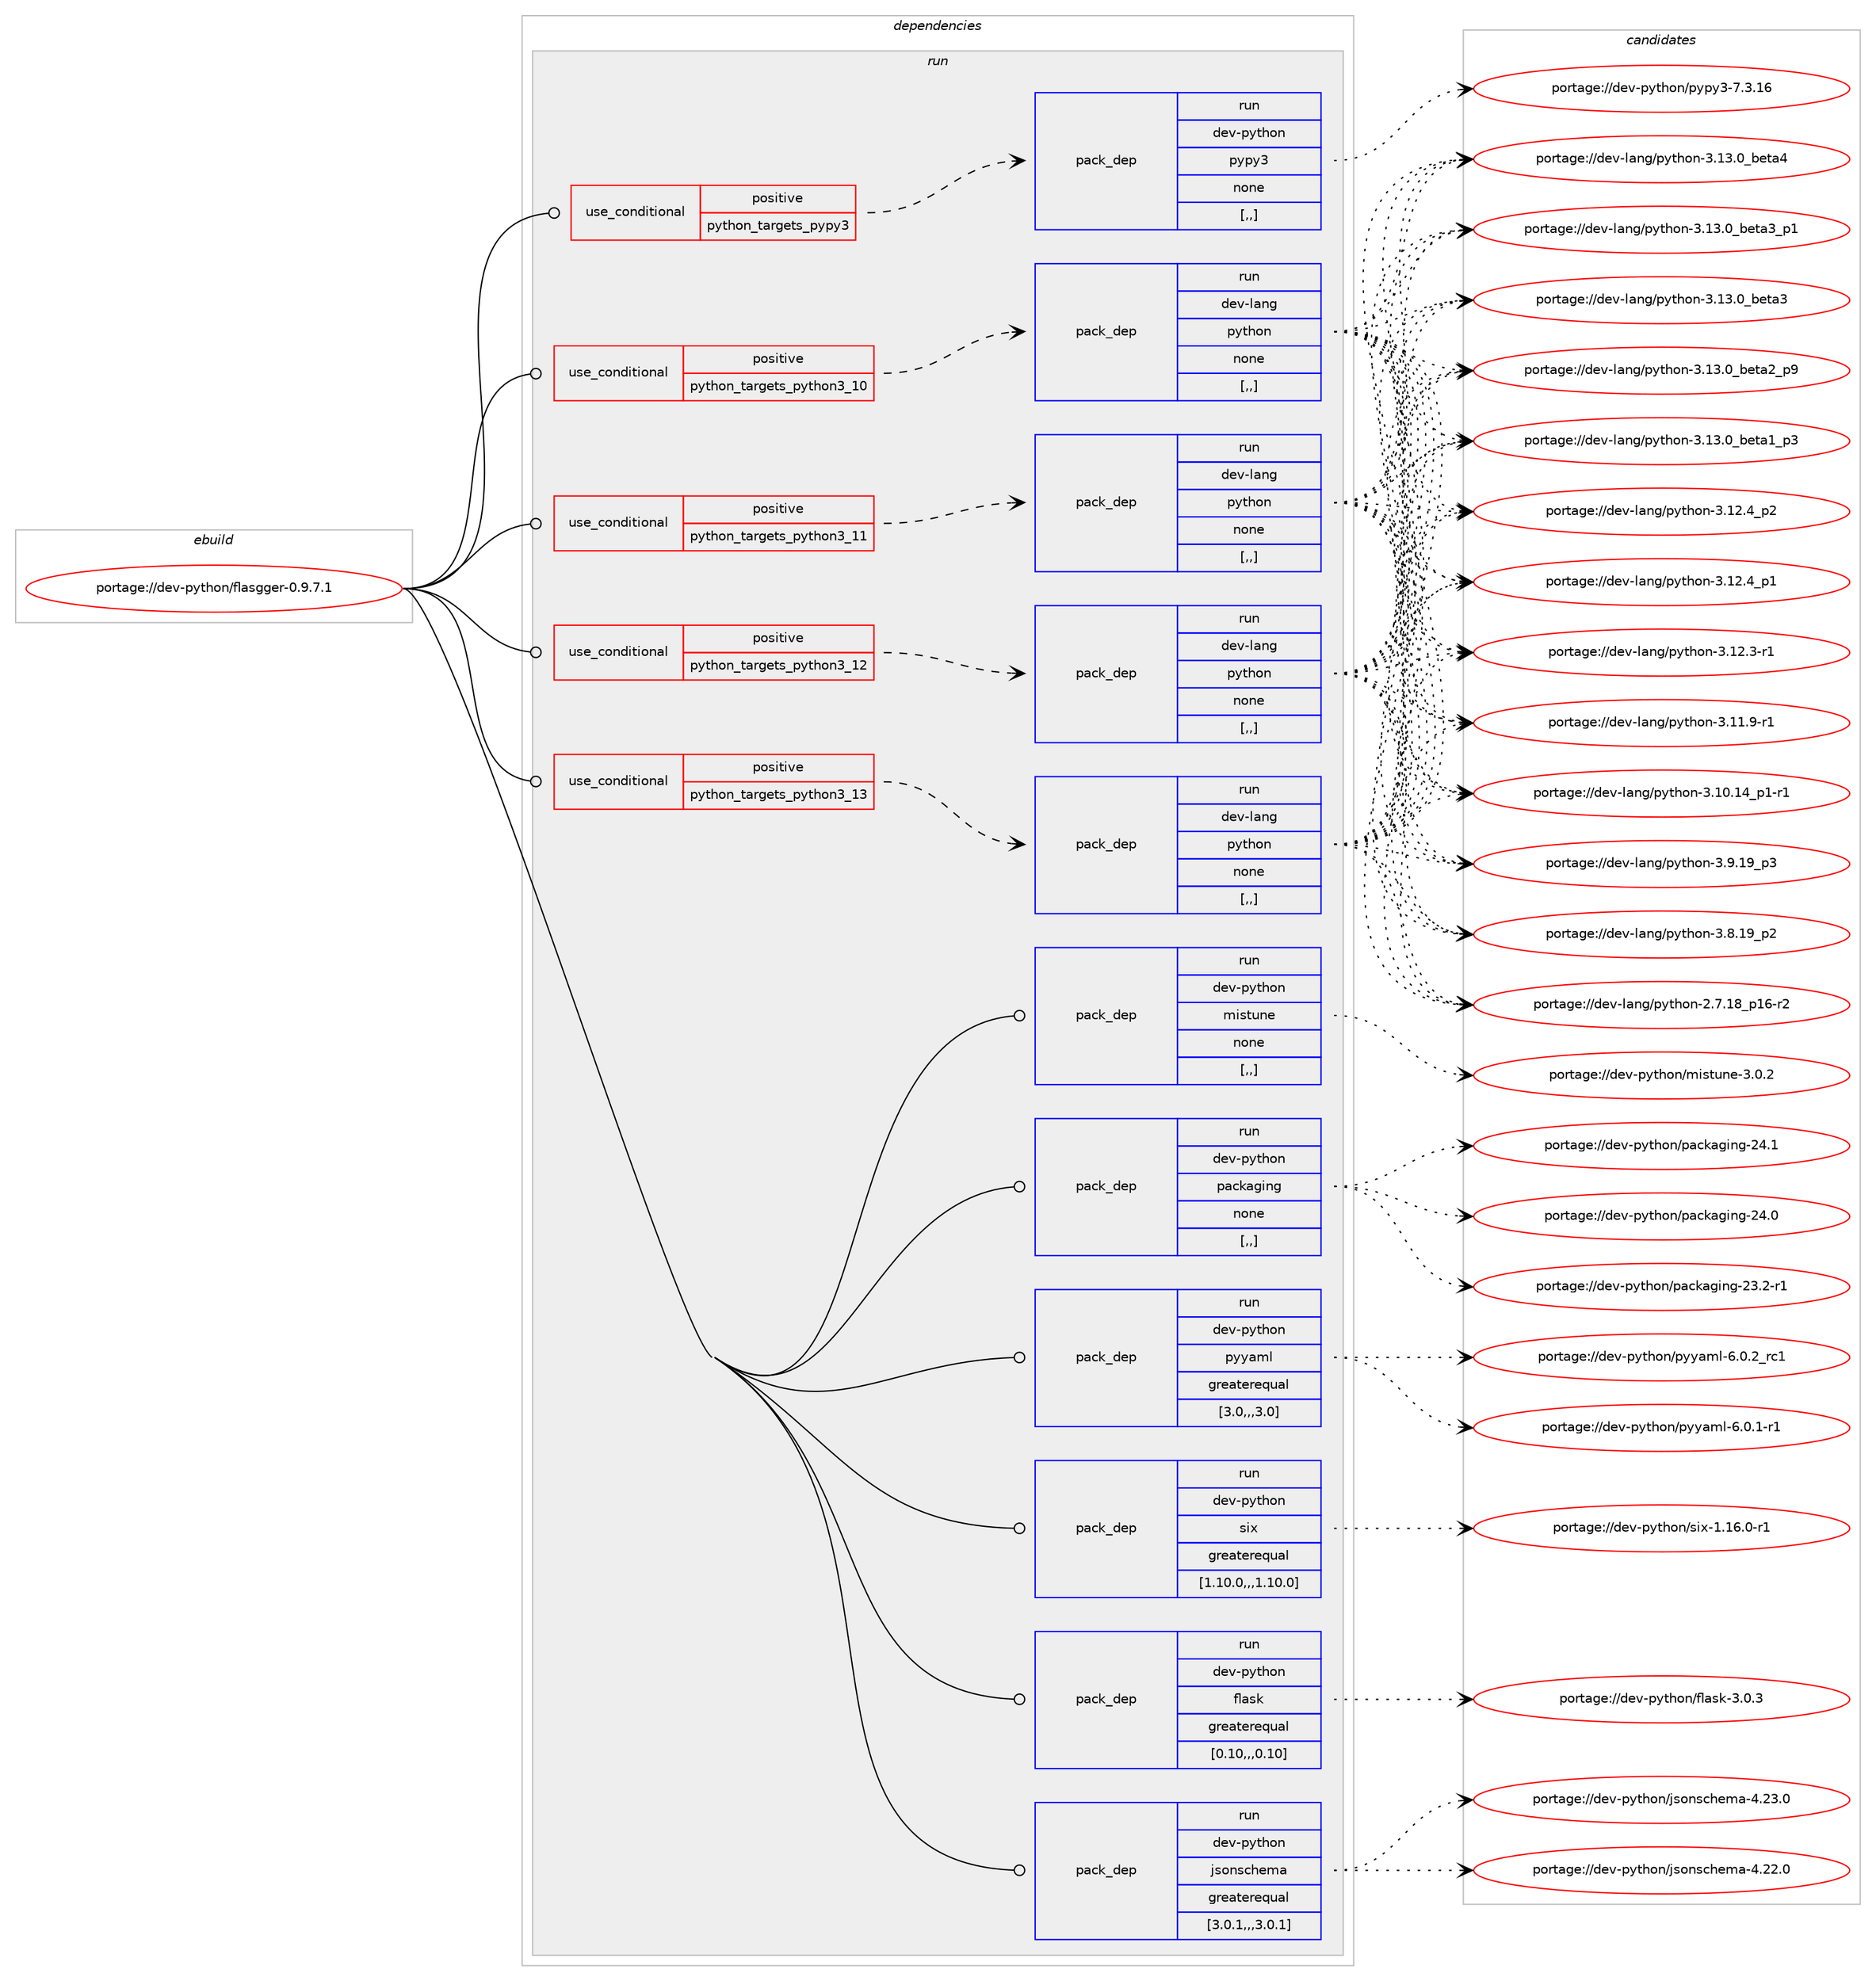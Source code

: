 digraph prolog {

# *************
# Graph options
# *************

newrank=true;
concentrate=true;
compound=true;
graph [rankdir=LR,fontname=Helvetica,fontsize=10,ranksep=1.5];#, ranksep=2.5, nodesep=0.2];
edge  [arrowhead=vee];
node  [fontname=Helvetica,fontsize=10];

# **********
# The ebuild
# **********

subgraph cluster_leftcol {
color=gray;
label=<<i>ebuild</i>>;
id [label="portage://dev-python/flasgger-0.9.7.1", color=red, width=4, href="../dev-python/flasgger-0.9.7.1.svg"];
}

# ****************
# The dependencies
# ****************

subgraph cluster_midcol {
color=gray;
label=<<i>dependencies</i>>;
subgraph cluster_compile {
fillcolor="#eeeeee";
style=filled;
label=<<i>compile</i>>;
}
subgraph cluster_compileandrun {
fillcolor="#eeeeee";
style=filled;
label=<<i>compile and run</i>>;
}
subgraph cluster_run {
fillcolor="#eeeeee";
style=filled;
label=<<i>run</i>>;
subgraph cond33034 {
dependency146903 [label=<<TABLE BORDER="0" CELLBORDER="1" CELLSPACING="0" CELLPADDING="4"><TR><TD ROWSPAN="3" CELLPADDING="10">use_conditional</TD></TR><TR><TD>positive</TD></TR><TR><TD>python_targets_pypy3</TD></TR></TABLE>>, shape=none, color=red];
subgraph pack112616 {
dependency146904 [label=<<TABLE BORDER="0" CELLBORDER="1" CELLSPACING="0" CELLPADDING="4" WIDTH="220"><TR><TD ROWSPAN="6" CELLPADDING="30">pack_dep</TD></TR><TR><TD WIDTH="110">run</TD></TR><TR><TD>dev-python</TD></TR><TR><TD>pypy3</TD></TR><TR><TD>none</TD></TR><TR><TD>[,,]</TD></TR></TABLE>>, shape=none, color=blue];
}
dependency146903:e -> dependency146904:w [weight=20,style="dashed",arrowhead="vee"];
}
id:e -> dependency146903:w [weight=20,style="solid",arrowhead="odot"];
subgraph cond33035 {
dependency146905 [label=<<TABLE BORDER="0" CELLBORDER="1" CELLSPACING="0" CELLPADDING="4"><TR><TD ROWSPAN="3" CELLPADDING="10">use_conditional</TD></TR><TR><TD>positive</TD></TR><TR><TD>python_targets_python3_10</TD></TR></TABLE>>, shape=none, color=red];
subgraph pack112617 {
dependency146906 [label=<<TABLE BORDER="0" CELLBORDER="1" CELLSPACING="0" CELLPADDING="4" WIDTH="220"><TR><TD ROWSPAN="6" CELLPADDING="30">pack_dep</TD></TR><TR><TD WIDTH="110">run</TD></TR><TR><TD>dev-lang</TD></TR><TR><TD>python</TD></TR><TR><TD>none</TD></TR><TR><TD>[,,]</TD></TR></TABLE>>, shape=none, color=blue];
}
dependency146905:e -> dependency146906:w [weight=20,style="dashed",arrowhead="vee"];
}
id:e -> dependency146905:w [weight=20,style="solid",arrowhead="odot"];
subgraph cond33036 {
dependency146907 [label=<<TABLE BORDER="0" CELLBORDER="1" CELLSPACING="0" CELLPADDING="4"><TR><TD ROWSPAN="3" CELLPADDING="10">use_conditional</TD></TR><TR><TD>positive</TD></TR><TR><TD>python_targets_python3_11</TD></TR></TABLE>>, shape=none, color=red];
subgraph pack112618 {
dependency146908 [label=<<TABLE BORDER="0" CELLBORDER="1" CELLSPACING="0" CELLPADDING="4" WIDTH="220"><TR><TD ROWSPAN="6" CELLPADDING="30">pack_dep</TD></TR><TR><TD WIDTH="110">run</TD></TR><TR><TD>dev-lang</TD></TR><TR><TD>python</TD></TR><TR><TD>none</TD></TR><TR><TD>[,,]</TD></TR></TABLE>>, shape=none, color=blue];
}
dependency146907:e -> dependency146908:w [weight=20,style="dashed",arrowhead="vee"];
}
id:e -> dependency146907:w [weight=20,style="solid",arrowhead="odot"];
subgraph cond33037 {
dependency146909 [label=<<TABLE BORDER="0" CELLBORDER="1" CELLSPACING="0" CELLPADDING="4"><TR><TD ROWSPAN="3" CELLPADDING="10">use_conditional</TD></TR><TR><TD>positive</TD></TR><TR><TD>python_targets_python3_12</TD></TR></TABLE>>, shape=none, color=red];
subgraph pack112619 {
dependency146910 [label=<<TABLE BORDER="0" CELLBORDER="1" CELLSPACING="0" CELLPADDING="4" WIDTH="220"><TR><TD ROWSPAN="6" CELLPADDING="30">pack_dep</TD></TR><TR><TD WIDTH="110">run</TD></TR><TR><TD>dev-lang</TD></TR><TR><TD>python</TD></TR><TR><TD>none</TD></TR><TR><TD>[,,]</TD></TR></TABLE>>, shape=none, color=blue];
}
dependency146909:e -> dependency146910:w [weight=20,style="dashed",arrowhead="vee"];
}
id:e -> dependency146909:w [weight=20,style="solid",arrowhead="odot"];
subgraph cond33038 {
dependency146911 [label=<<TABLE BORDER="0" CELLBORDER="1" CELLSPACING="0" CELLPADDING="4"><TR><TD ROWSPAN="3" CELLPADDING="10">use_conditional</TD></TR><TR><TD>positive</TD></TR><TR><TD>python_targets_python3_13</TD></TR></TABLE>>, shape=none, color=red];
subgraph pack112620 {
dependency146912 [label=<<TABLE BORDER="0" CELLBORDER="1" CELLSPACING="0" CELLPADDING="4" WIDTH="220"><TR><TD ROWSPAN="6" CELLPADDING="30">pack_dep</TD></TR><TR><TD WIDTH="110">run</TD></TR><TR><TD>dev-lang</TD></TR><TR><TD>python</TD></TR><TR><TD>none</TD></TR><TR><TD>[,,]</TD></TR></TABLE>>, shape=none, color=blue];
}
dependency146911:e -> dependency146912:w [weight=20,style="dashed",arrowhead="vee"];
}
id:e -> dependency146911:w [weight=20,style="solid",arrowhead="odot"];
subgraph pack112621 {
dependency146913 [label=<<TABLE BORDER="0" CELLBORDER="1" CELLSPACING="0" CELLPADDING="4" WIDTH="220"><TR><TD ROWSPAN="6" CELLPADDING="30">pack_dep</TD></TR><TR><TD WIDTH="110">run</TD></TR><TR><TD>dev-python</TD></TR><TR><TD>flask</TD></TR><TR><TD>greaterequal</TD></TR><TR><TD>[0.10,,,0.10]</TD></TR></TABLE>>, shape=none, color=blue];
}
id:e -> dependency146913:w [weight=20,style="solid",arrowhead="odot"];
subgraph pack112622 {
dependency146914 [label=<<TABLE BORDER="0" CELLBORDER="1" CELLSPACING="0" CELLPADDING="4" WIDTH="220"><TR><TD ROWSPAN="6" CELLPADDING="30">pack_dep</TD></TR><TR><TD WIDTH="110">run</TD></TR><TR><TD>dev-python</TD></TR><TR><TD>jsonschema</TD></TR><TR><TD>greaterequal</TD></TR><TR><TD>[3.0.1,,,3.0.1]</TD></TR></TABLE>>, shape=none, color=blue];
}
id:e -> dependency146914:w [weight=20,style="solid",arrowhead="odot"];
subgraph pack112623 {
dependency146915 [label=<<TABLE BORDER="0" CELLBORDER="1" CELLSPACING="0" CELLPADDING="4" WIDTH="220"><TR><TD ROWSPAN="6" CELLPADDING="30">pack_dep</TD></TR><TR><TD WIDTH="110">run</TD></TR><TR><TD>dev-python</TD></TR><TR><TD>mistune</TD></TR><TR><TD>none</TD></TR><TR><TD>[,,]</TD></TR></TABLE>>, shape=none, color=blue];
}
id:e -> dependency146915:w [weight=20,style="solid",arrowhead="odot"];
subgraph pack112624 {
dependency146916 [label=<<TABLE BORDER="0" CELLBORDER="1" CELLSPACING="0" CELLPADDING="4" WIDTH="220"><TR><TD ROWSPAN="6" CELLPADDING="30">pack_dep</TD></TR><TR><TD WIDTH="110">run</TD></TR><TR><TD>dev-python</TD></TR><TR><TD>packaging</TD></TR><TR><TD>none</TD></TR><TR><TD>[,,]</TD></TR></TABLE>>, shape=none, color=blue];
}
id:e -> dependency146916:w [weight=20,style="solid",arrowhead="odot"];
subgraph pack112625 {
dependency146917 [label=<<TABLE BORDER="0" CELLBORDER="1" CELLSPACING="0" CELLPADDING="4" WIDTH="220"><TR><TD ROWSPAN="6" CELLPADDING="30">pack_dep</TD></TR><TR><TD WIDTH="110">run</TD></TR><TR><TD>dev-python</TD></TR><TR><TD>pyyaml</TD></TR><TR><TD>greaterequal</TD></TR><TR><TD>[3.0,,,3.0]</TD></TR></TABLE>>, shape=none, color=blue];
}
id:e -> dependency146917:w [weight=20,style="solid",arrowhead="odot"];
subgraph pack112626 {
dependency146918 [label=<<TABLE BORDER="0" CELLBORDER="1" CELLSPACING="0" CELLPADDING="4" WIDTH="220"><TR><TD ROWSPAN="6" CELLPADDING="30">pack_dep</TD></TR><TR><TD WIDTH="110">run</TD></TR><TR><TD>dev-python</TD></TR><TR><TD>six</TD></TR><TR><TD>greaterequal</TD></TR><TR><TD>[1.10.0,,,1.10.0]</TD></TR></TABLE>>, shape=none, color=blue];
}
id:e -> dependency146918:w [weight=20,style="solid",arrowhead="odot"];
}
}

# **************
# The candidates
# **************

subgraph cluster_choices {
rank=same;
color=gray;
label=<<i>candidates</i>>;

subgraph choice112616 {
color=black;
nodesep=1;
choice10010111845112121116104111110471121211121215145554651464954 [label="portage://dev-python/pypy3-7.3.16", color=red, width=4,href="../dev-python/pypy3-7.3.16.svg"];
dependency146904:e -> choice10010111845112121116104111110471121211121215145554651464954:w [style=dotted,weight="100"];
}
subgraph choice112617 {
color=black;
nodesep=1;
choice1001011184510897110103471121211161041111104551464951464895981011169752 [label="portage://dev-lang/python-3.13.0_beta4", color=red, width=4,href="../dev-lang/python-3.13.0_beta4.svg"];
choice10010111845108971101034711212111610411111045514649514648959810111697519511249 [label="portage://dev-lang/python-3.13.0_beta3_p1", color=red, width=4,href="../dev-lang/python-3.13.0_beta3_p1.svg"];
choice1001011184510897110103471121211161041111104551464951464895981011169751 [label="portage://dev-lang/python-3.13.0_beta3", color=red, width=4,href="../dev-lang/python-3.13.0_beta3.svg"];
choice10010111845108971101034711212111610411111045514649514648959810111697509511257 [label="portage://dev-lang/python-3.13.0_beta2_p9", color=red, width=4,href="../dev-lang/python-3.13.0_beta2_p9.svg"];
choice10010111845108971101034711212111610411111045514649514648959810111697499511251 [label="portage://dev-lang/python-3.13.0_beta1_p3", color=red, width=4,href="../dev-lang/python-3.13.0_beta1_p3.svg"];
choice100101118451089711010347112121116104111110455146495046529511250 [label="portage://dev-lang/python-3.12.4_p2", color=red, width=4,href="../dev-lang/python-3.12.4_p2.svg"];
choice100101118451089711010347112121116104111110455146495046529511249 [label="portage://dev-lang/python-3.12.4_p1", color=red, width=4,href="../dev-lang/python-3.12.4_p1.svg"];
choice100101118451089711010347112121116104111110455146495046514511449 [label="portage://dev-lang/python-3.12.3-r1", color=red, width=4,href="../dev-lang/python-3.12.3-r1.svg"];
choice100101118451089711010347112121116104111110455146494946574511449 [label="portage://dev-lang/python-3.11.9-r1", color=red, width=4,href="../dev-lang/python-3.11.9-r1.svg"];
choice100101118451089711010347112121116104111110455146494846495295112494511449 [label="portage://dev-lang/python-3.10.14_p1-r1", color=red, width=4,href="../dev-lang/python-3.10.14_p1-r1.svg"];
choice100101118451089711010347112121116104111110455146574649579511251 [label="portage://dev-lang/python-3.9.19_p3", color=red, width=4,href="../dev-lang/python-3.9.19_p3.svg"];
choice100101118451089711010347112121116104111110455146564649579511250 [label="portage://dev-lang/python-3.8.19_p2", color=red, width=4,href="../dev-lang/python-3.8.19_p2.svg"];
choice100101118451089711010347112121116104111110455046554649569511249544511450 [label="portage://dev-lang/python-2.7.18_p16-r2", color=red, width=4,href="../dev-lang/python-2.7.18_p16-r2.svg"];
dependency146906:e -> choice1001011184510897110103471121211161041111104551464951464895981011169752:w [style=dotted,weight="100"];
dependency146906:e -> choice10010111845108971101034711212111610411111045514649514648959810111697519511249:w [style=dotted,weight="100"];
dependency146906:e -> choice1001011184510897110103471121211161041111104551464951464895981011169751:w [style=dotted,weight="100"];
dependency146906:e -> choice10010111845108971101034711212111610411111045514649514648959810111697509511257:w [style=dotted,weight="100"];
dependency146906:e -> choice10010111845108971101034711212111610411111045514649514648959810111697499511251:w [style=dotted,weight="100"];
dependency146906:e -> choice100101118451089711010347112121116104111110455146495046529511250:w [style=dotted,weight="100"];
dependency146906:e -> choice100101118451089711010347112121116104111110455146495046529511249:w [style=dotted,weight="100"];
dependency146906:e -> choice100101118451089711010347112121116104111110455146495046514511449:w [style=dotted,weight="100"];
dependency146906:e -> choice100101118451089711010347112121116104111110455146494946574511449:w [style=dotted,weight="100"];
dependency146906:e -> choice100101118451089711010347112121116104111110455146494846495295112494511449:w [style=dotted,weight="100"];
dependency146906:e -> choice100101118451089711010347112121116104111110455146574649579511251:w [style=dotted,weight="100"];
dependency146906:e -> choice100101118451089711010347112121116104111110455146564649579511250:w [style=dotted,weight="100"];
dependency146906:e -> choice100101118451089711010347112121116104111110455046554649569511249544511450:w [style=dotted,weight="100"];
}
subgraph choice112618 {
color=black;
nodesep=1;
choice1001011184510897110103471121211161041111104551464951464895981011169752 [label="portage://dev-lang/python-3.13.0_beta4", color=red, width=4,href="../dev-lang/python-3.13.0_beta4.svg"];
choice10010111845108971101034711212111610411111045514649514648959810111697519511249 [label="portage://dev-lang/python-3.13.0_beta3_p1", color=red, width=4,href="../dev-lang/python-3.13.0_beta3_p1.svg"];
choice1001011184510897110103471121211161041111104551464951464895981011169751 [label="portage://dev-lang/python-3.13.0_beta3", color=red, width=4,href="../dev-lang/python-3.13.0_beta3.svg"];
choice10010111845108971101034711212111610411111045514649514648959810111697509511257 [label="portage://dev-lang/python-3.13.0_beta2_p9", color=red, width=4,href="../dev-lang/python-3.13.0_beta2_p9.svg"];
choice10010111845108971101034711212111610411111045514649514648959810111697499511251 [label="portage://dev-lang/python-3.13.0_beta1_p3", color=red, width=4,href="../dev-lang/python-3.13.0_beta1_p3.svg"];
choice100101118451089711010347112121116104111110455146495046529511250 [label="portage://dev-lang/python-3.12.4_p2", color=red, width=4,href="../dev-lang/python-3.12.4_p2.svg"];
choice100101118451089711010347112121116104111110455146495046529511249 [label="portage://dev-lang/python-3.12.4_p1", color=red, width=4,href="../dev-lang/python-3.12.4_p1.svg"];
choice100101118451089711010347112121116104111110455146495046514511449 [label="portage://dev-lang/python-3.12.3-r1", color=red, width=4,href="../dev-lang/python-3.12.3-r1.svg"];
choice100101118451089711010347112121116104111110455146494946574511449 [label="portage://dev-lang/python-3.11.9-r1", color=red, width=4,href="../dev-lang/python-3.11.9-r1.svg"];
choice100101118451089711010347112121116104111110455146494846495295112494511449 [label="portage://dev-lang/python-3.10.14_p1-r1", color=red, width=4,href="../dev-lang/python-3.10.14_p1-r1.svg"];
choice100101118451089711010347112121116104111110455146574649579511251 [label="portage://dev-lang/python-3.9.19_p3", color=red, width=4,href="../dev-lang/python-3.9.19_p3.svg"];
choice100101118451089711010347112121116104111110455146564649579511250 [label="portage://dev-lang/python-3.8.19_p2", color=red, width=4,href="../dev-lang/python-3.8.19_p2.svg"];
choice100101118451089711010347112121116104111110455046554649569511249544511450 [label="portage://dev-lang/python-2.7.18_p16-r2", color=red, width=4,href="../dev-lang/python-2.7.18_p16-r2.svg"];
dependency146908:e -> choice1001011184510897110103471121211161041111104551464951464895981011169752:w [style=dotted,weight="100"];
dependency146908:e -> choice10010111845108971101034711212111610411111045514649514648959810111697519511249:w [style=dotted,weight="100"];
dependency146908:e -> choice1001011184510897110103471121211161041111104551464951464895981011169751:w [style=dotted,weight="100"];
dependency146908:e -> choice10010111845108971101034711212111610411111045514649514648959810111697509511257:w [style=dotted,weight="100"];
dependency146908:e -> choice10010111845108971101034711212111610411111045514649514648959810111697499511251:w [style=dotted,weight="100"];
dependency146908:e -> choice100101118451089711010347112121116104111110455146495046529511250:w [style=dotted,weight="100"];
dependency146908:e -> choice100101118451089711010347112121116104111110455146495046529511249:w [style=dotted,weight="100"];
dependency146908:e -> choice100101118451089711010347112121116104111110455146495046514511449:w [style=dotted,weight="100"];
dependency146908:e -> choice100101118451089711010347112121116104111110455146494946574511449:w [style=dotted,weight="100"];
dependency146908:e -> choice100101118451089711010347112121116104111110455146494846495295112494511449:w [style=dotted,weight="100"];
dependency146908:e -> choice100101118451089711010347112121116104111110455146574649579511251:w [style=dotted,weight="100"];
dependency146908:e -> choice100101118451089711010347112121116104111110455146564649579511250:w [style=dotted,weight="100"];
dependency146908:e -> choice100101118451089711010347112121116104111110455046554649569511249544511450:w [style=dotted,weight="100"];
}
subgraph choice112619 {
color=black;
nodesep=1;
choice1001011184510897110103471121211161041111104551464951464895981011169752 [label="portage://dev-lang/python-3.13.0_beta4", color=red, width=4,href="../dev-lang/python-3.13.0_beta4.svg"];
choice10010111845108971101034711212111610411111045514649514648959810111697519511249 [label="portage://dev-lang/python-3.13.0_beta3_p1", color=red, width=4,href="../dev-lang/python-3.13.0_beta3_p1.svg"];
choice1001011184510897110103471121211161041111104551464951464895981011169751 [label="portage://dev-lang/python-3.13.0_beta3", color=red, width=4,href="../dev-lang/python-3.13.0_beta3.svg"];
choice10010111845108971101034711212111610411111045514649514648959810111697509511257 [label="portage://dev-lang/python-3.13.0_beta2_p9", color=red, width=4,href="../dev-lang/python-3.13.0_beta2_p9.svg"];
choice10010111845108971101034711212111610411111045514649514648959810111697499511251 [label="portage://dev-lang/python-3.13.0_beta1_p3", color=red, width=4,href="../dev-lang/python-3.13.0_beta1_p3.svg"];
choice100101118451089711010347112121116104111110455146495046529511250 [label="portage://dev-lang/python-3.12.4_p2", color=red, width=4,href="../dev-lang/python-3.12.4_p2.svg"];
choice100101118451089711010347112121116104111110455146495046529511249 [label="portage://dev-lang/python-3.12.4_p1", color=red, width=4,href="../dev-lang/python-3.12.4_p1.svg"];
choice100101118451089711010347112121116104111110455146495046514511449 [label="portage://dev-lang/python-3.12.3-r1", color=red, width=4,href="../dev-lang/python-3.12.3-r1.svg"];
choice100101118451089711010347112121116104111110455146494946574511449 [label="portage://dev-lang/python-3.11.9-r1", color=red, width=4,href="../dev-lang/python-3.11.9-r1.svg"];
choice100101118451089711010347112121116104111110455146494846495295112494511449 [label="portage://dev-lang/python-3.10.14_p1-r1", color=red, width=4,href="../dev-lang/python-3.10.14_p1-r1.svg"];
choice100101118451089711010347112121116104111110455146574649579511251 [label="portage://dev-lang/python-3.9.19_p3", color=red, width=4,href="../dev-lang/python-3.9.19_p3.svg"];
choice100101118451089711010347112121116104111110455146564649579511250 [label="portage://dev-lang/python-3.8.19_p2", color=red, width=4,href="../dev-lang/python-3.8.19_p2.svg"];
choice100101118451089711010347112121116104111110455046554649569511249544511450 [label="portage://dev-lang/python-2.7.18_p16-r2", color=red, width=4,href="../dev-lang/python-2.7.18_p16-r2.svg"];
dependency146910:e -> choice1001011184510897110103471121211161041111104551464951464895981011169752:w [style=dotted,weight="100"];
dependency146910:e -> choice10010111845108971101034711212111610411111045514649514648959810111697519511249:w [style=dotted,weight="100"];
dependency146910:e -> choice1001011184510897110103471121211161041111104551464951464895981011169751:w [style=dotted,weight="100"];
dependency146910:e -> choice10010111845108971101034711212111610411111045514649514648959810111697509511257:w [style=dotted,weight="100"];
dependency146910:e -> choice10010111845108971101034711212111610411111045514649514648959810111697499511251:w [style=dotted,weight="100"];
dependency146910:e -> choice100101118451089711010347112121116104111110455146495046529511250:w [style=dotted,weight="100"];
dependency146910:e -> choice100101118451089711010347112121116104111110455146495046529511249:w [style=dotted,weight="100"];
dependency146910:e -> choice100101118451089711010347112121116104111110455146495046514511449:w [style=dotted,weight="100"];
dependency146910:e -> choice100101118451089711010347112121116104111110455146494946574511449:w [style=dotted,weight="100"];
dependency146910:e -> choice100101118451089711010347112121116104111110455146494846495295112494511449:w [style=dotted,weight="100"];
dependency146910:e -> choice100101118451089711010347112121116104111110455146574649579511251:w [style=dotted,weight="100"];
dependency146910:e -> choice100101118451089711010347112121116104111110455146564649579511250:w [style=dotted,weight="100"];
dependency146910:e -> choice100101118451089711010347112121116104111110455046554649569511249544511450:w [style=dotted,weight="100"];
}
subgraph choice112620 {
color=black;
nodesep=1;
choice1001011184510897110103471121211161041111104551464951464895981011169752 [label="portage://dev-lang/python-3.13.0_beta4", color=red, width=4,href="../dev-lang/python-3.13.0_beta4.svg"];
choice10010111845108971101034711212111610411111045514649514648959810111697519511249 [label="portage://dev-lang/python-3.13.0_beta3_p1", color=red, width=4,href="../dev-lang/python-3.13.0_beta3_p1.svg"];
choice1001011184510897110103471121211161041111104551464951464895981011169751 [label="portage://dev-lang/python-3.13.0_beta3", color=red, width=4,href="../dev-lang/python-3.13.0_beta3.svg"];
choice10010111845108971101034711212111610411111045514649514648959810111697509511257 [label="portage://dev-lang/python-3.13.0_beta2_p9", color=red, width=4,href="../dev-lang/python-3.13.0_beta2_p9.svg"];
choice10010111845108971101034711212111610411111045514649514648959810111697499511251 [label="portage://dev-lang/python-3.13.0_beta1_p3", color=red, width=4,href="../dev-lang/python-3.13.0_beta1_p3.svg"];
choice100101118451089711010347112121116104111110455146495046529511250 [label="portage://dev-lang/python-3.12.4_p2", color=red, width=4,href="../dev-lang/python-3.12.4_p2.svg"];
choice100101118451089711010347112121116104111110455146495046529511249 [label="portage://dev-lang/python-3.12.4_p1", color=red, width=4,href="../dev-lang/python-3.12.4_p1.svg"];
choice100101118451089711010347112121116104111110455146495046514511449 [label="portage://dev-lang/python-3.12.3-r1", color=red, width=4,href="../dev-lang/python-3.12.3-r1.svg"];
choice100101118451089711010347112121116104111110455146494946574511449 [label="portage://dev-lang/python-3.11.9-r1", color=red, width=4,href="../dev-lang/python-3.11.9-r1.svg"];
choice100101118451089711010347112121116104111110455146494846495295112494511449 [label="portage://dev-lang/python-3.10.14_p1-r1", color=red, width=4,href="../dev-lang/python-3.10.14_p1-r1.svg"];
choice100101118451089711010347112121116104111110455146574649579511251 [label="portage://dev-lang/python-3.9.19_p3", color=red, width=4,href="../dev-lang/python-3.9.19_p3.svg"];
choice100101118451089711010347112121116104111110455146564649579511250 [label="portage://dev-lang/python-3.8.19_p2", color=red, width=4,href="../dev-lang/python-3.8.19_p2.svg"];
choice100101118451089711010347112121116104111110455046554649569511249544511450 [label="portage://dev-lang/python-2.7.18_p16-r2", color=red, width=4,href="../dev-lang/python-2.7.18_p16-r2.svg"];
dependency146912:e -> choice1001011184510897110103471121211161041111104551464951464895981011169752:w [style=dotted,weight="100"];
dependency146912:e -> choice10010111845108971101034711212111610411111045514649514648959810111697519511249:w [style=dotted,weight="100"];
dependency146912:e -> choice1001011184510897110103471121211161041111104551464951464895981011169751:w [style=dotted,weight="100"];
dependency146912:e -> choice10010111845108971101034711212111610411111045514649514648959810111697509511257:w [style=dotted,weight="100"];
dependency146912:e -> choice10010111845108971101034711212111610411111045514649514648959810111697499511251:w [style=dotted,weight="100"];
dependency146912:e -> choice100101118451089711010347112121116104111110455146495046529511250:w [style=dotted,weight="100"];
dependency146912:e -> choice100101118451089711010347112121116104111110455146495046529511249:w [style=dotted,weight="100"];
dependency146912:e -> choice100101118451089711010347112121116104111110455146495046514511449:w [style=dotted,weight="100"];
dependency146912:e -> choice100101118451089711010347112121116104111110455146494946574511449:w [style=dotted,weight="100"];
dependency146912:e -> choice100101118451089711010347112121116104111110455146494846495295112494511449:w [style=dotted,weight="100"];
dependency146912:e -> choice100101118451089711010347112121116104111110455146574649579511251:w [style=dotted,weight="100"];
dependency146912:e -> choice100101118451089711010347112121116104111110455146564649579511250:w [style=dotted,weight="100"];
dependency146912:e -> choice100101118451089711010347112121116104111110455046554649569511249544511450:w [style=dotted,weight="100"];
}
subgraph choice112621 {
color=black;
nodesep=1;
choice100101118451121211161041111104710210897115107455146484651 [label="portage://dev-python/flask-3.0.3", color=red, width=4,href="../dev-python/flask-3.0.3.svg"];
dependency146913:e -> choice100101118451121211161041111104710210897115107455146484651:w [style=dotted,weight="100"];
}
subgraph choice112622 {
color=black;
nodesep=1;
choice1001011184511212111610411111047106115111110115991041011099745524650514648 [label="portage://dev-python/jsonschema-4.23.0", color=red, width=4,href="../dev-python/jsonschema-4.23.0.svg"];
choice1001011184511212111610411111047106115111110115991041011099745524650504648 [label="portage://dev-python/jsonschema-4.22.0", color=red, width=4,href="../dev-python/jsonschema-4.22.0.svg"];
dependency146914:e -> choice1001011184511212111610411111047106115111110115991041011099745524650514648:w [style=dotted,weight="100"];
dependency146914:e -> choice1001011184511212111610411111047106115111110115991041011099745524650504648:w [style=dotted,weight="100"];
}
subgraph choice112623 {
color=black;
nodesep=1;
choice1001011184511212111610411111047109105115116117110101455146484650 [label="portage://dev-python/mistune-3.0.2", color=red, width=4,href="../dev-python/mistune-3.0.2.svg"];
dependency146915:e -> choice1001011184511212111610411111047109105115116117110101455146484650:w [style=dotted,weight="100"];
}
subgraph choice112624 {
color=black;
nodesep=1;
choice10010111845112121116104111110471129799107971031051101034550524649 [label="portage://dev-python/packaging-24.1", color=red, width=4,href="../dev-python/packaging-24.1.svg"];
choice10010111845112121116104111110471129799107971031051101034550524648 [label="portage://dev-python/packaging-24.0", color=red, width=4,href="../dev-python/packaging-24.0.svg"];
choice100101118451121211161041111104711297991079710310511010345505146504511449 [label="portage://dev-python/packaging-23.2-r1", color=red, width=4,href="../dev-python/packaging-23.2-r1.svg"];
dependency146916:e -> choice10010111845112121116104111110471129799107971031051101034550524649:w [style=dotted,weight="100"];
dependency146916:e -> choice10010111845112121116104111110471129799107971031051101034550524648:w [style=dotted,weight="100"];
dependency146916:e -> choice100101118451121211161041111104711297991079710310511010345505146504511449:w [style=dotted,weight="100"];
}
subgraph choice112625 {
color=black;
nodesep=1;
choice100101118451121211161041111104711212112197109108455446484650951149949 [label="portage://dev-python/pyyaml-6.0.2_rc1", color=red, width=4,href="../dev-python/pyyaml-6.0.2_rc1.svg"];
choice1001011184511212111610411111047112121121971091084554464846494511449 [label="portage://dev-python/pyyaml-6.0.1-r1", color=red, width=4,href="../dev-python/pyyaml-6.0.1-r1.svg"];
dependency146917:e -> choice100101118451121211161041111104711212112197109108455446484650951149949:w [style=dotted,weight="100"];
dependency146917:e -> choice1001011184511212111610411111047112121121971091084554464846494511449:w [style=dotted,weight="100"];
}
subgraph choice112626 {
color=black;
nodesep=1;
choice1001011184511212111610411111047115105120454946495446484511449 [label="portage://dev-python/six-1.16.0-r1", color=red, width=4,href="../dev-python/six-1.16.0-r1.svg"];
dependency146918:e -> choice1001011184511212111610411111047115105120454946495446484511449:w [style=dotted,weight="100"];
}
}

}
